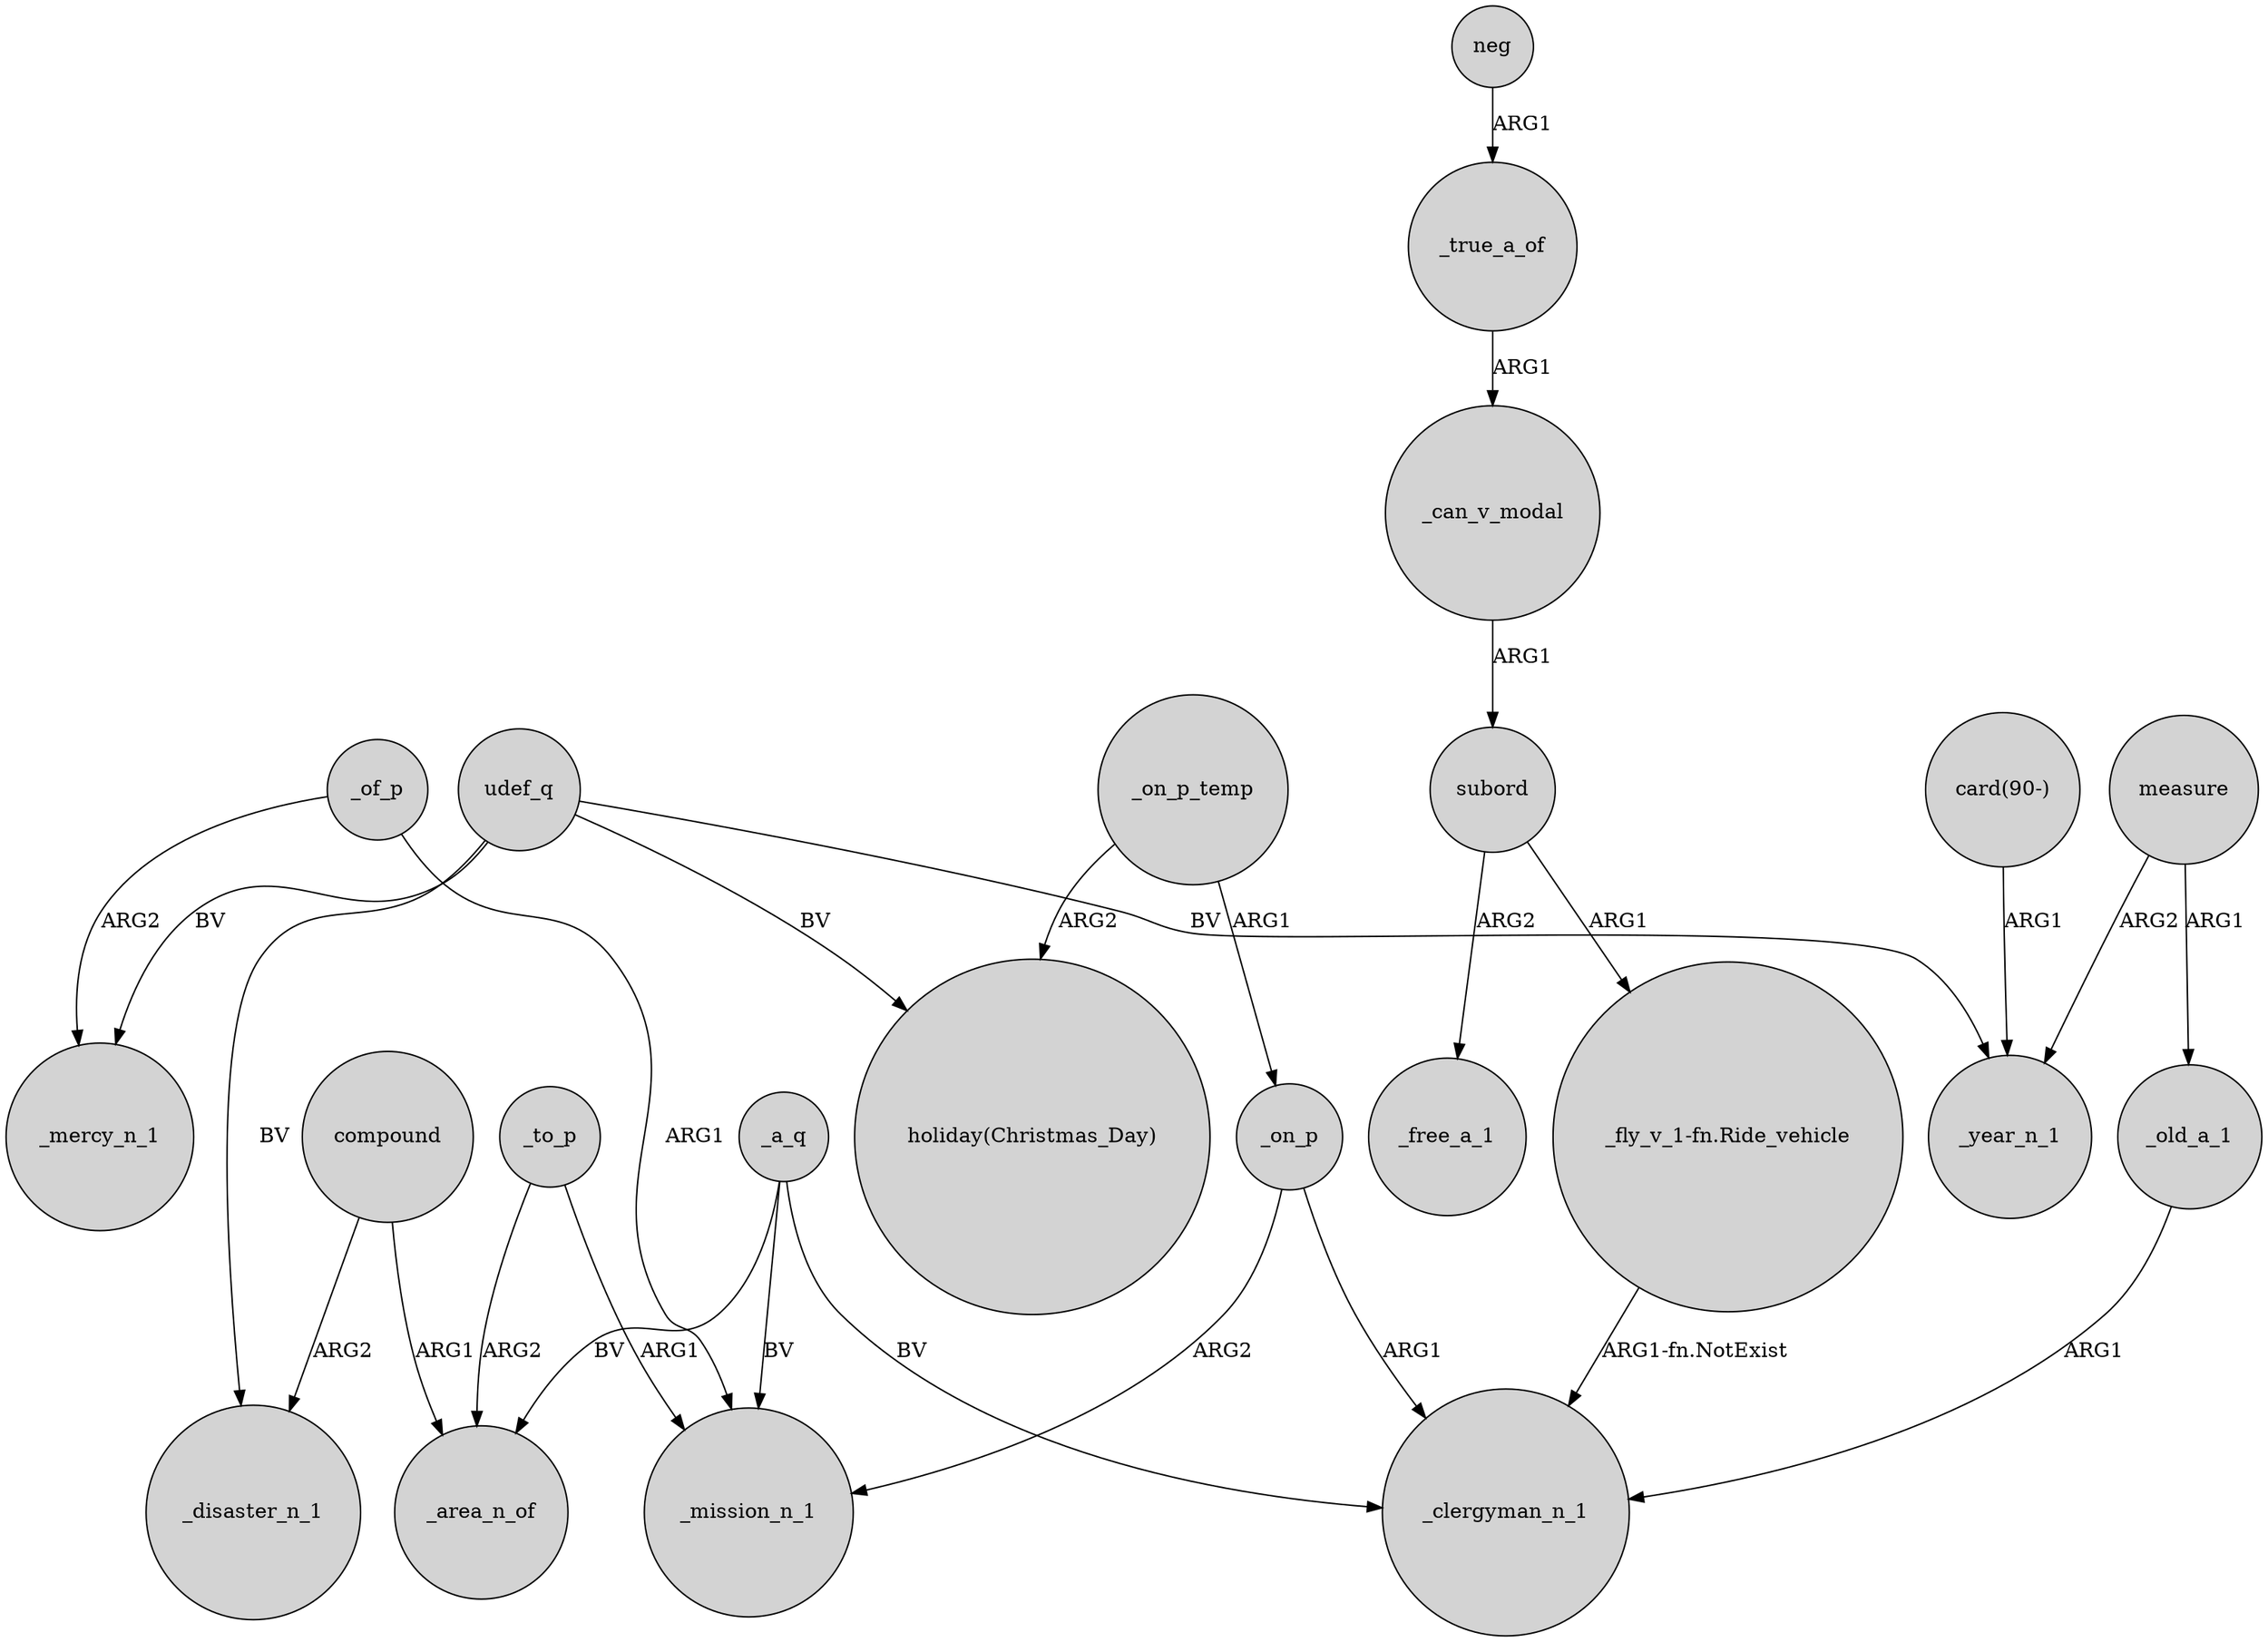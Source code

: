 digraph {
	node [shape=circle style=filled]
	udef_q -> _disaster_n_1 [label=BV]
	_of_p -> _mission_n_1 [label=ARG1]
	measure -> _year_n_1 [label=ARG2]
	udef_q -> "holiday(Christmas_Day)" [label=BV]
	_a_q -> _area_n_of [label=BV]
	_on_p_temp -> "holiday(Christmas_Day)" [label=ARG2]
	subord -> _free_a_1 [label=ARG2]
	_of_p -> _mercy_n_1 [label=ARG2]
	subord -> "_fly_v_1-fn.Ride_vehicle" [label=ARG1]
	_on_p -> _clergyman_n_1 [label=ARG1]
	"_fly_v_1-fn.Ride_vehicle" -> _clergyman_n_1 [label="ARG1-fn.NotExist"]
	compound -> _disaster_n_1 [label=ARG2]
	udef_q -> _mercy_n_1 [label=BV]
	_old_a_1 -> _clergyman_n_1 [label=ARG1]
	measure -> _old_a_1 [label=ARG1]
	_a_q -> _clergyman_n_1 [label=BV]
	_to_p -> _area_n_of [label=ARG2]
	_to_p -> _mission_n_1 [label=ARG1]
	udef_q -> _year_n_1 [label=BV]
	"card(90-)" -> _year_n_1 [label=ARG1]
	_true_a_of -> _can_v_modal [label=ARG1]
	_on_p -> _mission_n_1 [label=ARG2]
	_a_q -> _mission_n_1 [label=BV]
	compound -> _area_n_of [label=ARG1]
	neg -> _true_a_of [label=ARG1]
	_on_p_temp -> _on_p [label=ARG1]
	_can_v_modal -> subord [label=ARG1]
}
